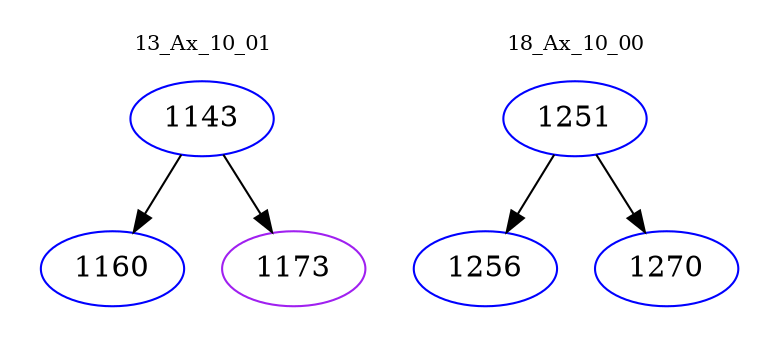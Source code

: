 digraph{
subgraph cluster_0 {
color = white
label = "13_Ax_10_01";
fontsize=10;
T0_1143 [label="1143", color="blue"]
T0_1143 -> T0_1160 [color="black"]
T0_1160 [label="1160", color="blue"]
T0_1143 -> T0_1173 [color="black"]
T0_1173 [label="1173", color="purple"]
}
subgraph cluster_1 {
color = white
label = "18_Ax_10_00";
fontsize=10;
T1_1251 [label="1251", color="blue"]
T1_1251 -> T1_1256 [color="black"]
T1_1256 [label="1256", color="blue"]
T1_1251 -> T1_1270 [color="black"]
T1_1270 [label="1270", color="blue"]
}
}
